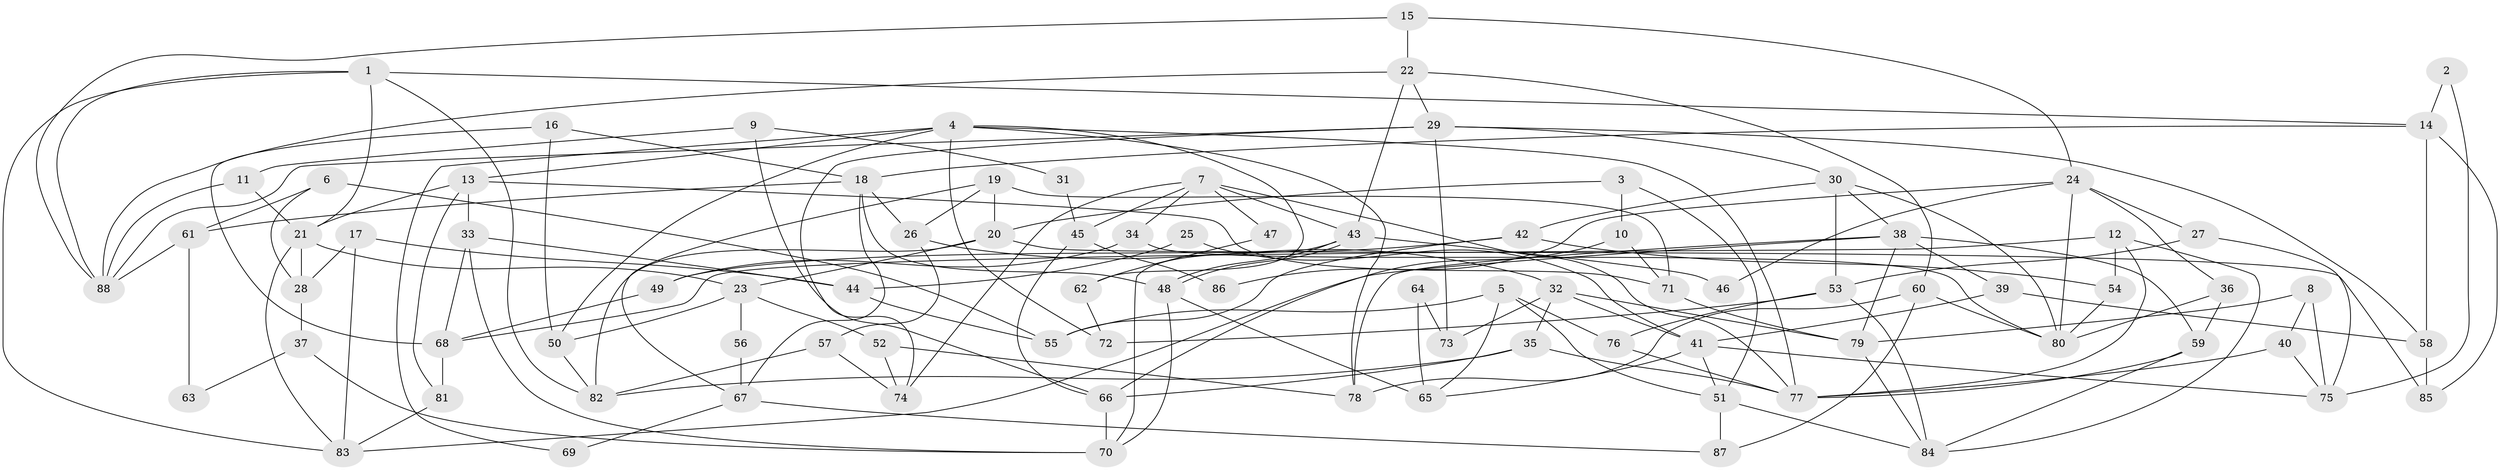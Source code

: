 // Generated by graph-tools (version 1.1) at 2025/15/03/09/25 04:15:15]
// undirected, 88 vertices, 176 edges
graph export_dot {
graph [start="1"]
  node [color=gray90,style=filled];
  1;
  2;
  3;
  4;
  5;
  6;
  7;
  8;
  9;
  10;
  11;
  12;
  13;
  14;
  15;
  16;
  17;
  18;
  19;
  20;
  21;
  22;
  23;
  24;
  25;
  26;
  27;
  28;
  29;
  30;
  31;
  32;
  33;
  34;
  35;
  36;
  37;
  38;
  39;
  40;
  41;
  42;
  43;
  44;
  45;
  46;
  47;
  48;
  49;
  50;
  51;
  52;
  53;
  54;
  55;
  56;
  57;
  58;
  59;
  60;
  61;
  62;
  63;
  64;
  65;
  66;
  67;
  68;
  69;
  70;
  71;
  72;
  73;
  74;
  75;
  76;
  77;
  78;
  79;
  80;
  81;
  82;
  83;
  84;
  85;
  86;
  87;
  88;
  1 -- 21;
  1 -- 83;
  1 -- 14;
  1 -- 82;
  1 -- 88;
  2 -- 75;
  2 -- 14;
  3 -- 10;
  3 -- 51;
  3 -- 20;
  4 -- 77;
  4 -- 50;
  4 -- 13;
  4 -- 62;
  4 -- 69;
  4 -- 72;
  4 -- 78;
  5 -- 51;
  5 -- 65;
  5 -- 55;
  5 -- 76;
  6 -- 28;
  6 -- 55;
  6 -- 61;
  7 -- 77;
  7 -- 74;
  7 -- 34;
  7 -- 43;
  7 -- 45;
  7 -- 47;
  8 -- 75;
  8 -- 79;
  8 -- 40;
  9 -- 11;
  9 -- 66;
  9 -- 31;
  10 -- 71;
  10 -- 66;
  11 -- 88;
  11 -- 21;
  12 -- 84;
  12 -- 68;
  12 -- 54;
  12 -- 77;
  13 -- 21;
  13 -- 33;
  13 -- 71;
  13 -- 81;
  14 -- 85;
  14 -- 18;
  14 -- 58;
  15 -- 24;
  15 -- 22;
  15 -- 88;
  16 -- 18;
  16 -- 50;
  16 -- 68;
  17 -- 83;
  17 -- 44;
  17 -- 28;
  18 -- 61;
  18 -- 26;
  18 -- 48;
  18 -- 67;
  19 -- 67;
  19 -- 26;
  19 -- 20;
  19 -- 71;
  20 -- 23;
  20 -- 82;
  20 -- 85;
  21 -- 83;
  21 -- 23;
  21 -- 28;
  22 -- 43;
  22 -- 88;
  22 -- 29;
  22 -- 60;
  23 -- 52;
  23 -- 50;
  23 -- 56;
  24 -- 36;
  24 -- 80;
  24 -- 27;
  24 -- 46;
  24 -- 86;
  25 -- 41;
  25 -- 44;
  26 -- 32;
  26 -- 57;
  27 -- 75;
  27 -- 53;
  28 -- 37;
  29 -- 88;
  29 -- 30;
  29 -- 58;
  29 -- 73;
  29 -- 74;
  30 -- 53;
  30 -- 38;
  30 -- 42;
  30 -- 80;
  31 -- 45;
  32 -- 35;
  32 -- 79;
  32 -- 41;
  32 -- 73;
  33 -- 70;
  33 -- 44;
  33 -- 68;
  34 -- 80;
  34 -- 49;
  35 -- 82;
  35 -- 77;
  35 -- 66;
  36 -- 59;
  36 -- 80;
  37 -- 70;
  37 -- 63;
  38 -- 78;
  38 -- 39;
  38 -- 59;
  38 -- 79;
  38 -- 83;
  39 -- 58;
  39 -- 41;
  40 -- 77;
  40 -- 75;
  41 -- 51;
  41 -- 65;
  41 -- 75;
  42 -- 49;
  42 -- 54;
  42 -- 55;
  43 -- 48;
  43 -- 48;
  43 -- 46;
  43 -- 70;
  44 -- 55;
  45 -- 66;
  45 -- 86;
  47 -- 62;
  48 -- 65;
  48 -- 70;
  49 -- 68;
  50 -- 82;
  51 -- 84;
  51 -- 87;
  52 -- 78;
  52 -- 74;
  53 -- 84;
  53 -- 72;
  53 -- 76;
  54 -- 80;
  56 -- 67;
  57 -- 82;
  57 -- 74;
  58 -- 85;
  59 -- 77;
  59 -- 84;
  60 -- 80;
  60 -- 78;
  60 -- 87;
  61 -- 88;
  61 -- 63;
  62 -- 72;
  64 -- 65;
  64 -- 73;
  66 -- 70;
  67 -- 87;
  67 -- 69;
  68 -- 81;
  71 -- 79;
  76 -- 77;
  79 -- 84;
  81 -- 83;
}
